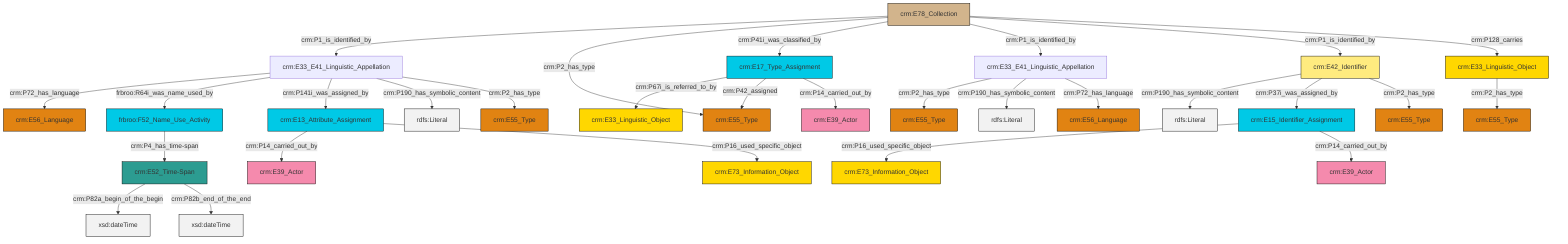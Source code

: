 graph TD
classDef Literal fill:#f2f2f2,stroke:#000000;
classDef CRM_Entity fill:#FFFFFF,stroke:#000000;
classDef Temporal_Entity fill:#00C9E6, stroke:#000000;
classDef Type fill:#E18312, stroke:#000000;
classDef Time-Span fill:#2C9C91, stroke:#000000;
classDef Appellation fill:#FFEB7F, stroke:#000000;
classDef Place fill:#008836, stroke:#000000;
classDef Persistent_Item fill:#B266B2, stroke:#000000;
classDef Conceptual_Object fill:#FFD700, stroke:#000000;
classDef Physical_Thing fill:#D2B48C, stroke:#000000;
classDef Actor fill:#f58aad, stroke:#000000;
classDef PC_Classes fill:#4ce600, stroke:#000000;
classDef Multi fill:#cccccc,stroke:#000000;

0["crm:E78_Collection"]:::Physical_Thing -->|crm:P1_is_identified_by| 2["crm:E33_E41_Linguistic_Appellation"]:::Default
3["crm:E42_Identifier"]:::Appellation -->|crm:P190_has_symbolic_content| 4[rdfs:Literal]:::Literal
2["crm:E33_E41_Linguistic_Appellation"]:::Default -->|crm:P72_has_language| 5["crm:E56_Language"]:::Type
10["crm:E17_Type_Assignment"]:::Temporal_Entity -->|crm:P67i_is_referred_to_by| 11["crm:E33_Linguistic_Object"]:::Conceptual_Object
2["crm:E33_E41_Linguistic_Appellation"]:::Default -->|frbroo:R64i_was_name_used_by| 14["frbroo:F52_Name_Use_Activity"]:::Temporal_Entity
3["crm:E42_Identifier"]:::Appellation -->|crm:P37i_was_assigned_by| 8["crm:E15_Identifier_Assignment"]:::Temporal_Entity
8["crm:E15_Identifier_Assignment"]:::Temporal_Entity -->|crm:P16_used_specific_object| 16["crm:E73_Information_Object"]:::Conceptual_Object
17["crm:E52_Time-Span"]:::Time-Span -->|crm:P82a_begin_of_the_begin| 18[xsd:dateTime]:::Literal
0["crm:E78_Collection"]:::Physical_Thing -->|crm:P2_has_type| 23["crm:E55_Type"]:::Type
2["crm:E33_E41_Linguistic_Appellation"]:::Default -->|crm:P141i_was_assigned_by| 24["crm:E13_Attribute_Assignment"]:::Temporal_Entity
17["crm:E52_Time-Span"]:::Time-Span -->|crm:P82b_end_of_the_end| 25[xsd:dateTime]:::Literal
10["crm:E17_Type_Assignment"]:::Temporal_Entity -->|crm:P42_assigned| 23["crm:E55_Type"]:::Type
24["crm:E13_Attribute_Assignment"]:::Temporal_Entity -->|crm:P14_carried_out_by| 26["crm:E39_Actor"]:::Actor
0["crm:E78_Collection"]:::Physical_Thing -->|crm:P41i_was_classified_by| 10["crm:E17_Type_Assignment"]:::Temporal_Entity
0["crm:E78_Collection"]:::Physical_Thing -->|crm:P1_is_identified_by| 30["crm:E33_E41_Linguistic_Appellation"]:::Default
30["crm:E33_E41_Linguistic_Appellation"]:::Default -->|crm:P2_has_type| 12["crm:E55_Type"]:::Type
0["crm:E78_Collection"]:::Physical_Thing -->|crm:P1_is_identified_by| 3["crm:E42_Identifier"]:::Appellation
8["crm:E15_Identifier_Assignment"]:::Temporal_Entity -->|crm:P14_carried_out_by| 6["crm:E39_Actor"]:::Actor
10["crm:E17_Type_Assignment"]:::Temporal_Entity -->|crm:P14_carried_out_by| 19["crm:E39_Actor"]:::Actor
2["crm:E33_E41_Linguistic_Appellation"]:::Default -->|crm:P190_has_symbolic_content| 41[rdfs:Literal]:::Literal
2["crm:E33_E41_Linguistic_Appellation"]:::Default -->|crm:P2_has_type| 36["crm:E55_Type"]:::Type
14["frbroo:F52_Name_Use_Activity"]:::Temporal_Entity -->|crm:P4_has_time-span| 17["crm:E52_Time-Span"]:::Time-Span
30["crm:E33_E41_Linguistic_Appellation"]:::Default -->|crm:P190_has_symbolic_content| 45[rdfs:Literal]:::Literal
3["crm:E42_Identifier"]:::Appellation -->|crm:P2_has_type| 31["crm:E55_Type"]:::Type
30["crm:E33_E41_Linguistic_Appellation"]:::Default -->|crm:P72_has_language| 28["crm:E56_Language"]:::Type
38["crm:E33_Linguistic_Object"]:::Conceptual_Object -->|crm:P2_has_type| 46["crm:E55_Type"]:::Type
0["crm:E78_Collection"]:::Physical_Thing -->|crm:P128_carries| 38["crm:E33_Linguistic_Object"]:::Conceptual_Object
24["crm:E13_Attribute_Assignment"]:::Temporal_Entity -->|crm:P16_used_specific_object| 48["crm:E73_Information_Object"]:::Conceptual_Object